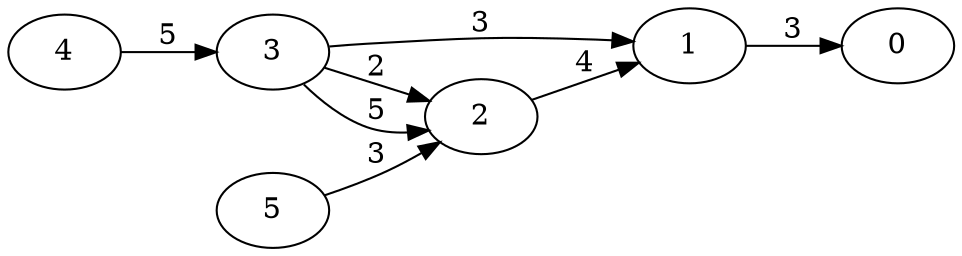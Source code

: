 digraph G {
ranksep = "equally";
rankdir = LR;
{rank = same; 0; };
{rank = same; 1; };
{rank = same; };
{rank = same; 2; };
{rank = same; };
{rank = same; 3; };
{rank = same; };
{rank = same; 4; };
{rank = same; };
{rank = same; 5; };
{rank = same; };
0
1->0[label="3"];
2->1[label="4"];
3->1[label="3"];
3->2[label="2"];
3->2[label="5"];
4->3[label="5"];
5->2[label="3"];
}
